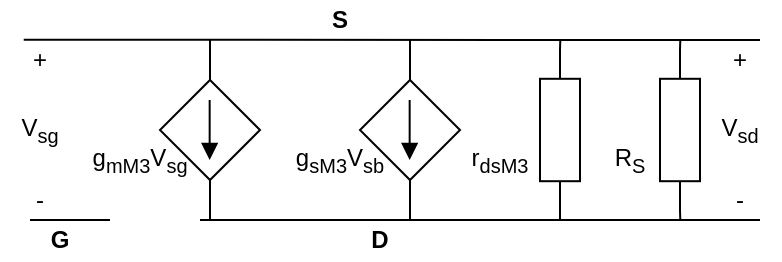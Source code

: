 <mxfile version="13.9.5" type="device"><diagram name="Page-1" id="16e2658f-23c8-b752-8be9-c03fbebb8bbe"><mxGraphModel dx="677" dy="391" grid="1" gridSize="10" guides="1" tooltips="1" connect="1" arrows="1" fold="1" page="1" pageScale="1" pageWidth="1100" pageHeight="850" background="#ffffff" math="0" shadow="0"><root><mxCell id="0"/><mxCell id="1" parent="0"/><mxCell id="zoJ6Bx58V1nYJqPbAqtT-1" value="" style="endArrow=none;html=1;exitX=-0.314;exitY=-0.514;exitDx=0;exitDy=0;exitPerimeter=0;" parent="1" source="zoJ6Bx58V1nYJqPbAqtT-24" edge="1"><mxGeometry width="50" height="50" relative="1" as="geometry"><mxPoint x="360" y="240" as="sourcePoint"/><mxPoint x="710" y="240" as="targetPoint"/></mxGeometry></mxCell><mxCell id="zoJ6Bx58V1nYJqPbAqtT-2" value="" style="rhombus;whiteSpace=wrap;html=1;" parent="1" vertex="1"><mxGeometry x="410" y="260" width="50" height="50" as="geometry"/></mxCell><mxCell id="zoJ6Bx58V1nYJqPbAqtT-3" value="" style="endArrow=block;html=1;endFill=1;" parent="1" edge="1"><mxGeometry width="50" height="50" relative="1" as="geometry"><mxPoint x="434.83" y="270" as="sourcePoint"/><mxPoint x="434.83" y="300" as="targetPoint"/></mxGeometry></mxCell><mxCell id="zoJ6Bx58V1nYJqPbAqtT-4" value="" style="endArrow=none;html=1;entryX=0.5;entryY=1;entryDx=0;entryDy=0;" parent="1" target="zoJ6Bx58V1nYJqPbAqtT-2" edge="1"><mxGeometry width="50" height="50" relative="1" as="geometry"><mxPoint x="435" y="330" as="sourcePoint"/><mxPoint x="560" y="280" as="targetPoint"/></mxGeometry></mxCell><mxCell id="zoJ6Bx58V1nYJqPbAqtT-5" value="" style="endArrow=none;html=1;exitX=0.5;exitY=0;exitDx=0;exitDy=0;" parent="1" source="zoJ6Bx58V1nYJqPbAqtT-2" edge="1"><mxGeometry width="50" height="50" relative="1" as="geometry"><mxPoint x="490" y="290" as="sourcePoint"/><mxPoint x="435" y="240" as="targetPoint"/></mxGeometry></mxCell><mxCell id="zoJ6Bx58V1nYJqPbAqtT-6" value="" style="rhombus;whiteSpace=wrap;html=1;" parent="1" vertex="1"><mxGeometry x="510" y="260" width="50" height="50" as="geometry"/></mxCell><mxCell id="zoJ6Bx58V1nYJqPbAqtT-7" value="" style="endArrow=block;html=1;endFill=1;" parent="1" edge="1"><mxGeometry width="50" height="50" relative="1" as="geometry"><mxPoint x="534.83" y="270" as="sourcePoint"/><mxPoint x="534.83" y="300" as="targetPoint"/></mxGeometry></mxCell><mxCell id="zoJ6Bx58V1nYJqPbAqtT-8" value="" style="endArrow=none;html=1;entryX=0.5;entryY=1;entryDx=0;entryDy=0;" parent="1" target="zoJ6Bx58V1nYJqPbAqtT-6" edge="1"><mxGeometry width="50" height="50" relative="1" as="geometry"><mxPoint x="535" y="330" as="sourcePoint"/><mxPoint x="660" y="280" as="targetPoint"/></mxGeometry></mxCell><mxCell id="zoJ6Bx58V1nYJqPbAqtT-9" value="" style="endArrow=none;html=1;exitX=0.5;exitY=0;exitDx=0;exitDy=0;" parent="1" source="zoJ6Bx58V1nYJqPbAqtT-6" edge="1"><mxGeometry width="50" height="50" relative="1" as="geometry"><mxPoint x="590" y="290" as="sourcePoint"/><mxPoint x="535" y="240" as="targetPoint"/></mxGeometry></mxCell><mxCell id="zoJ6Bx58V1nYJqPbAqtT-12" style="edgeStyle=orthogonalEdgeStyle;rounded=0;orthogonalLoop=1;jettySize=auto;html=1;exitX=0;exitY=0.5;exitDx=0;exitDy=0;exitPerimeter=0;endArrow=none;endFill=0;" parent="1" source="zoJ6Bx58V1nYJqPbAqtT-11" edge="1"><mxGeometry relative="1" as="geometry"><mxPoint x="610.143" y="240" as="targetPoint"/></mxGeometry></mxCell><mxCell id="zoJ6Bx58V1nYJqPbAqtT-11" value="" style="pointerEvents=1;verticalLabelPosition=bottom;shadow=0;dashed=0;align=center;html=1;verticalAlign=top;shape=mxgraph.electrical.resistors.resistor_1;direction=south;" parent="1" vertex="1"><mxGeometry x="600" y="245" width="20" height="80" as="geometry"/></mxCell><mxCell id="zoJ6Bx58V1nYJqPbAqtT-13" value="" style="endArrow=none;html=1;" parent="1" edge="1"><mxGeometry width="50" height="50" relative="1" as="geometry"><mxPoint x="430" y="330" as="sourcePoint"/><mxPoint x="710" y="330" as="targetPoint"/></mxGeometry></mxCell><mxCell id="zoJ6Bx58V1nYJqPbAqtT-16" value="" style="endArrow=none;html=1;entryX=1;entryY=0.5;entryDx=0;entryDy=0;entryPerimeter=0;" parent="1" target="zoJ6Bx58V1nYJqPbAqtT-11" edge="1"><mxGeometry width="50" height="50" relative="1" as="geometry"><mxPoint x="610" y="330" as="sourcePoint"/><mxPoint x="630" y="360" as="targetPoint"/></mxGeometry></mxCell><mxCell id="zoJ6Bx58V1nYJqPbAqtT-18" value="g&lt;sub&gt;mM3&lt;/sub&gt;V&lt;sub&gt;sg&lt;/sub&gt;" style="text;html=1;strokeColor=none;fillColor=none;align=center;verticalAlign=middle;whiteSpace=wrap;rounded=0;" parent="1" vertex="1"><mxGeometry x="380" y="290" width="40" height="20" as="geometry"/></mxCell><mxCell id="zoJ6Bx58V1nYJqPbAqtT-19" value="g&lt;sub&gt;sM3&lt;/sub&gt;V&lt;sub&gt;sb&lt;/sub&gt;" style="text;html=1;strokeColor=none;fillColor=none;align=center;verticalAlign=middle;whiteSpace=wrap;rounded=0;" parent="1" vertex="1"><mxGeometry x="480" y="290" width="40" height="20" as="geometry"/></mxCell><mxCell id="zoJ6Bx58V1nYJqPbAqtT-20" value="r&lt;sub&gt;dsM3&lt;/sub&gt;" style="text;html=1;strokeColor=none;fillColor=none;align=center;verticalAlign=middle;whiteSpace=wrap;rounded=0;" parent="1" vertex="1"><mxGeometry x="560" y="290" width="40" height="20" as="geometry"/></mxCell><mxCell id="zoJ6Bx58V1nYJqPbAqtT-21" value="+" style="text;html=1;strokeColor=none;fillColor=none;align=center;verticalAlign=middle;whiteSpace=wrap;rounded=0;" parent="1" vertex="1"><mxGeometry x="695" y="245" width="10" height="10" as="geometry"/></mxCell><mxCell id="zoJ6Bx58V1nYJqPbAqtT-22" value="-" style="text;html=1;strokeColor=none;fillColor=none;align=center;verticalAlign=middle;whiteSpace=wrap;rounded=0;" parent="1" vertex="1"><mxGeometry x="695" y="315" width="10" height="10" as="geometry"/></mxCell><mxCell id="zoJ6Bx58V1nYJqPbAqtT-23" value="V&lt;sub&gt;sd&lt;/sub&gt;" style="text;html=1;strokeColor=none;fillColor=none;align=center;verticalAlign=middle;whiteSpace=wrap;rounded=0;" parent="1" vertex="1"><mxGeometry x="680" y="275" width="40" height="20" as="geometry"/></mxCell><mxCell id="zoJ6Bx58V1nYJqPbAqtT-24" value="+" style="text;html=1;strokeColor=none;fillColor=none;align=center;verticalAlign=middle;whiteSpace=wrap;rounded=0;" parent="1" vertex="1"><mxGeometry x="345" y="245" width="10" height="10" as="geometry"/></mxCell><mxCell id="zoJ6Bx58V1nYJqPbAqtT-25" value="V&lt;sub&gt;sg&lt;/sub&gt;" style="text;html=1;strokeColor=none;fillColor=none;align=center;verticalAlign=middle;whiteSpace=wrap;rounded=0;" parent="1" vertex="1"><mxGeometry x="330" y="275" width="40" height="20" as="geometry"/></mxCell><mxCell id="zoJ6Bx58V1nYJqPbAqtT-26" value="-" style="text;html=1;strokeColor=none;fillColor=none;align=center;verticalAlign=middle;whiteSpace=wrap;rounded=0;" parent="1" vertex="1"><mxGeometry x="345" y="315" width="10" height="10" as="geometry"/></mxCell><mxCell id="zoJ6Bx58V1nYJqPbAqtT-27" value="" style="endArrow=none;html=1;" parent="1" edge="1"><mxGeometry width="50" height="50" relative="1" as="geometry"><mxPoint x="345" y="330" as="sourcePoint"/><mxPoint x="385" y="330" as="targetPoint"/></mxGeometry></mxCell><mxCell id="zoJ6Bx58V1nYJqPbAqtT-28" value="&lt;b&gt;G&lt;/b&gt;" style="text;html=1;strokeColor=none;fillColor=none;align=center;verticalAlign=middle;whiteSpace=wrap;rounded=0;" parent="1" vertex="1"><mxGeometry x="340" y="330" width="40" height="20" as="geometry"/></mxCell><mxCell id="zoJ6Bx58V1nYJqPbAqtT-29" value="&lt;b&gt;S&lt;/b&gt;" style="text;html=1;strokeColor=none;fillColor=none;align=center;verticalAlign=middle;whiteSpace=wrap;rounded=0;" parent="1" vertex="1"><mxGeometry x="480" y="220" width="40" height="20" as="geometry"/></mxCell><mxCell id="zoJ6Bx58V1nYJqPbAqtT-30" value="&lt;b&gt;D&lt;/b&gt;" style="text;html=1;strokeColor=none;fillColor=none;align=center;verticalAlign=middle;whiteSpace=wrap;rounded=0;" parent="1" vertex="1"><mxGeometry x="500" y="330" width="40" height="20" as="geometry"/></mxCell><mxCell id="PRLAc2tNDI2boMAKDz3j-1" value="R&lt;sub&gt;S&lt;/sub&gt;" style="text;html=1;strokeColor=none;fillColor=none;align=center;verticalAlign=middle;whiteSpace=wrap;rounded=0;" vertex="1" parent="1"><mxGeometry x="630" y="290" width="30" height="20" as="geometry"/></mxCell><mxCell id="PRLAc2tNDI2boMAKDz3j-3" style="edgeStyle=orthogonalEdgeStyle;rounded=0;orthogonalLoop=1;jettySize=auto;html=1;exitX=1;exitY=0.5;exitDx=0;exitDy=0;exitPerimeter=0;endArrow=none;endFill=0;" edge="1" parent="1" source="PRLAc2tNDI2boMAKDz3j-2"><mxGeometry relative="1" as="geometry"><mxPoint x="670.143" y="330" as="targetPoint"/></mxGeometry></mxCell><mxCell id="PRLAc2tNDI2boMAKDz3j-4" style="edgeStyle=orthogonalEdgeStyle;rounded=0;orthogonalLoop=1;jettySize=auto;html=1;exitX=0;exitY=0.5;exitDx=0;exitDy=0;exitPerimeter=0;endArrow=none;endFill=0;" edge="1" parent="1" source="PRLAc2tNDI2boMAKDz3j-2"><mxGeometry relative="1" as="geometry"><mxPoint x="670.143" y="240" as="targetPoint"/></mxGeometry></mxCell><mxCell id="PRLAc2tNDI2boMAKDz3j-2" value="" style="pointerEvents=1;verticalLabelPosition=bottom;shadow=0;dashed=0;align=center;html=1;verticalAlign=top;shape=mxgraph.electrical.resistors.resistor_1;direction=south;" vertex="1" parent="1"><mxGeometry x="660" y="245" width="20" height="80" as="geometry"/></mxCell></root></mxGraphModel></diagram></mxfile>